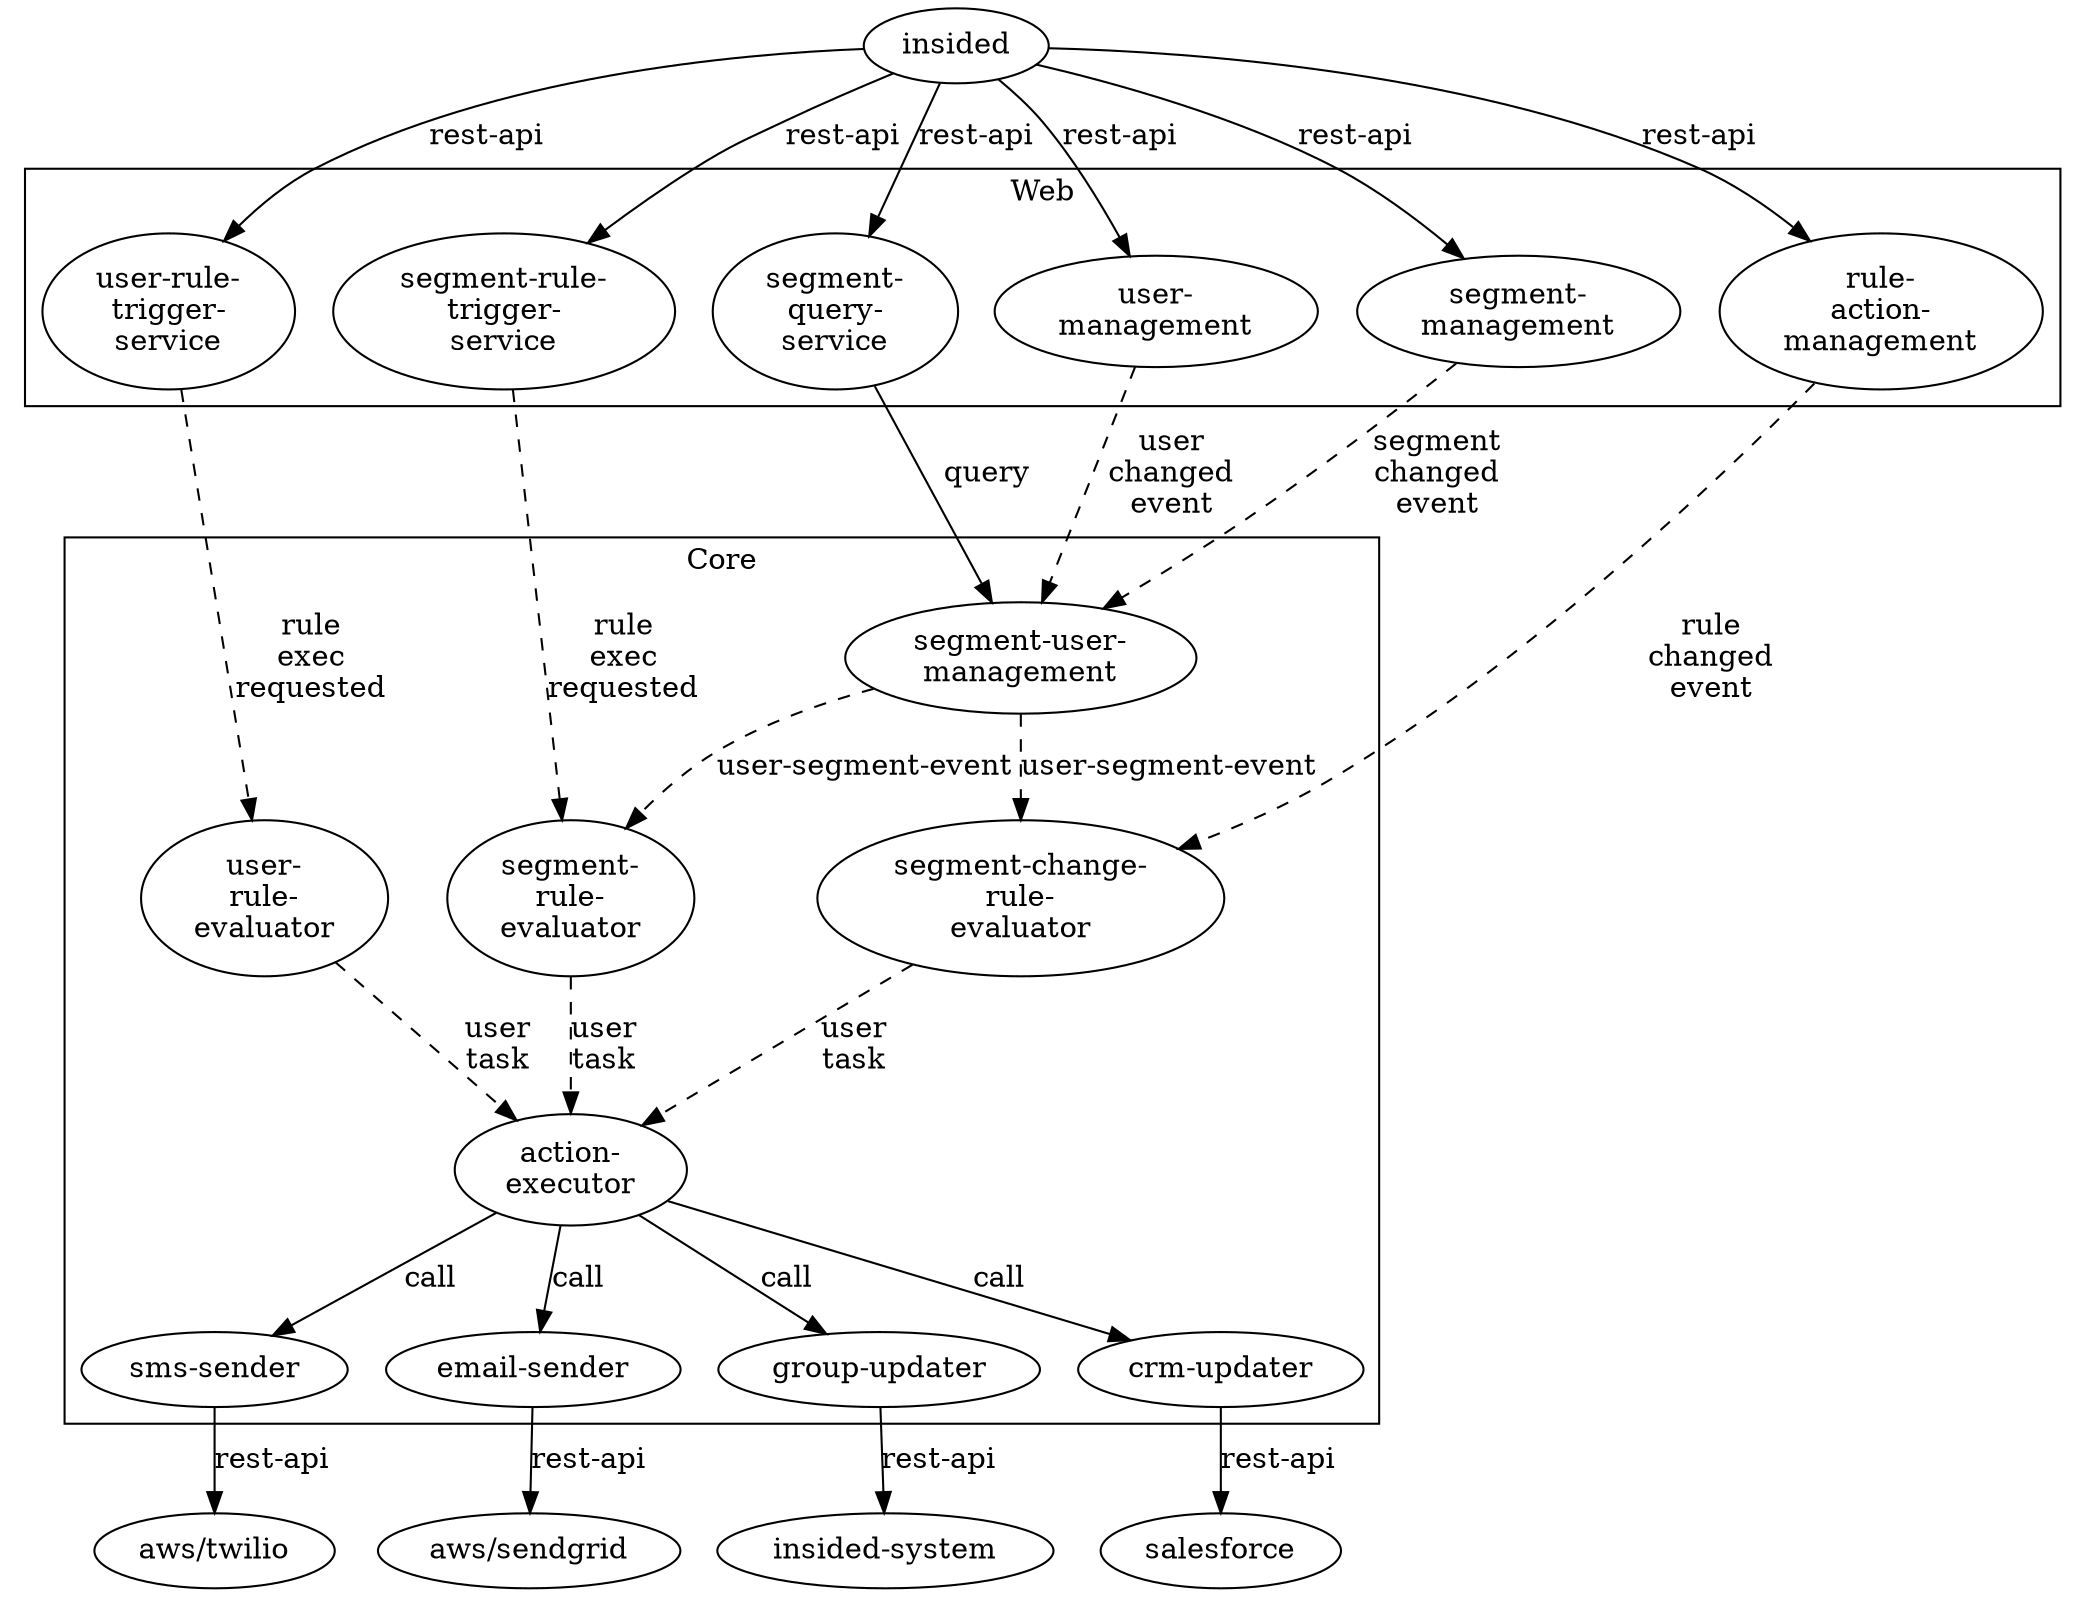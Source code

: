     digraph G {

      rankdir="TD"

      subgraph cluster_Web {
          label = "Web"
          "segment-rule-\ntrigger-\nservice"
          "user-rule-\ntrigger-\nservice"
          "rule-\naction-\nmanagement"
          "user-\nmanagement"
          "segment-\nmanagement"
          "segment-\nquery-\nservice"
    }

     subgraph cluster_Core {
          label = "Core"
         "segment-\nrule-\nevaluator"
          "user-\nrule-\nevaluator"
          "segment-user-\nmanagement"
          "segment-change-\nrule-\nevaluator"
          "action-\nexecutor"
          "sms-sender"
          "email-sender"
          "group-updater"
          "crm-updater"
      }

      // subgraph cluster_External {
           //label = "External systems"
            "aws/sendgrid"
            "aws/twilio"
            "insided-system"
            "salesforce"
       // }

      insided -> "segment-rule-\ntrigger-\nservice" [label="rest-api"]
      insided -> "user-rule-\ntrigger-\nservice" [label="rest-api"]
      insided -> "rule-\naction-\nmanagement" [label="rest-api"]
      insided -> "user-\nmanagement" [label="rest-api"]
      insided -> "segment-\nmanagement" [label="rest-api"]
      insided -> "segment-\nquery-\nservice" [label="rest-api"]

      "segment-rule-\ntrigger-\nservice" -> "segment-\nrule-\nevaluator" [style=dashed, label="rule\nexec\nrequested"]
      "user-rule-\ntrigger-\nservice" -> "user-\nrule-\nevaluator" [style=dashed, label="rule\nexec\nrequested"]
      "segment-\nmanagement" -> "segment-user-\nmanagement" [style=dashed, label="segment\nchanged\nevent"]
      "segment-\nquery-\nservice" -> "segment-user-\nmanagement" [label=query]


      "user-\nmanagement" -> "segment-user-\nmanagement" [style=dashed, label="user\nchanged\nevent"]
      "segment-user-\nmanagement" -> "segment-\nrule-\nevaluator" [style=dashed, label="user-segment-event"]

      "segment-user-\nmanagement" -> "segment-change-\nrule-\nevaluator"  [style=dashed, label="user-segment-event"]
      "rule-\naction-\nmanagement" -> "segment-change-\nrule-\nevaluator" [style=dashed, label="rule\nchanged\nevent"]
      "segment-change-\nrule-\nevaluator" -> "action-\nexecutor" [style=dashed, label="user\ntask"]
      "user-\nrule-\nevaluator" -> "action-\nexecutor" [style=dashed, label="user\ntask"]

      "segment-\nrule-\nevaluator" -> "action-\nexecutor" [style=dashed, label="user\ntask"]

      "action-\nexecutor" -> "sms-sender" [label=call]
      "action-\nexecutor" -> "email-sender" [label=call]
      "action-\nexecutor" -> "group-updater" [label=call]
      "action-\nexecutor" -> "crm-updater" [label=call]

      "email-sender" -> "aws/sendgrid" [label="rest-api"]
      "sms-sender" -> "aws/twilio" [label="rest-api"]
      "group-updater" -> "insided-system" [label="rest-api"]
      "crm-updater" -> "salesforce" [label="rest-api"]

    }